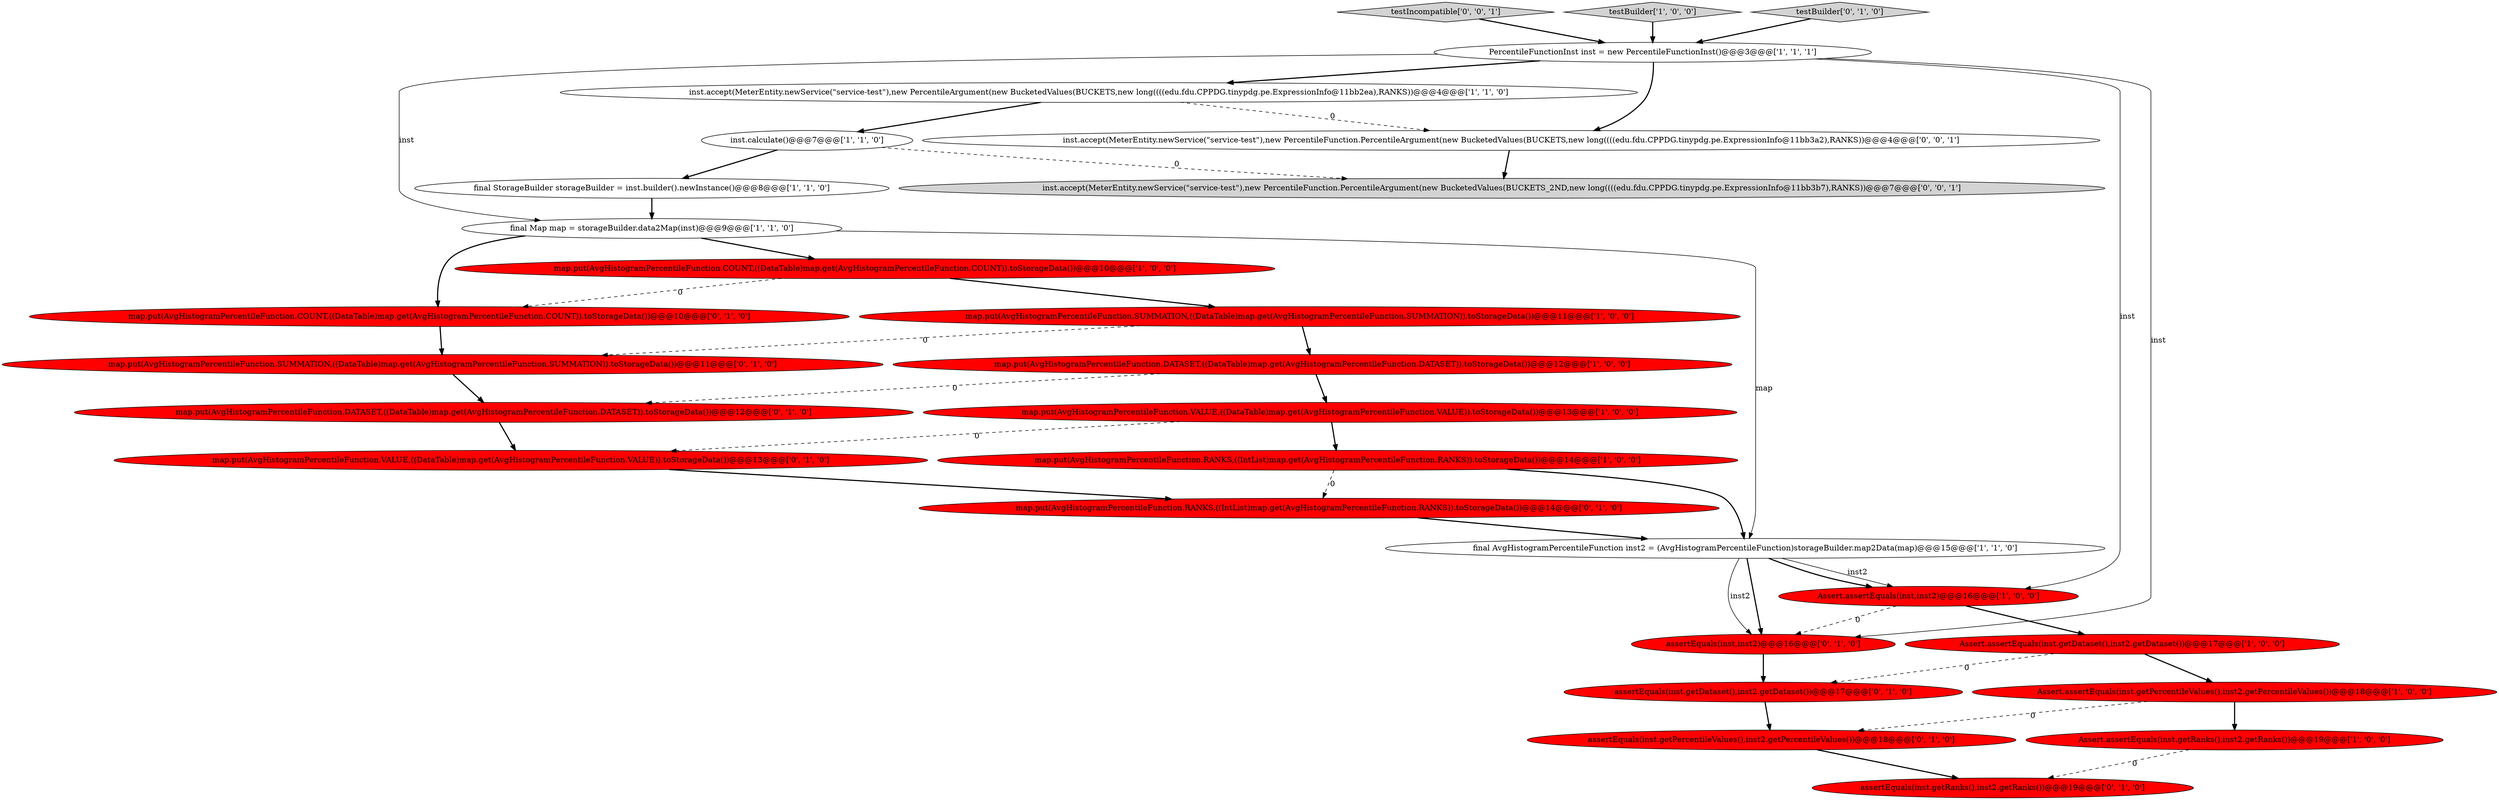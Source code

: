 digraph {
16 [style = filled, label = "map.put(AvgHistogramPercentileFunction.SUMMATION,((DataTable)map.get(AvgHistogramPercentileFunction.SUMMATION)).toStorageData())@@@11@@@['0', '1', '0']", fillcolor = red, shape = ellipse image = "AAA1AAABBB2BBB"];
4 [style = filled, label = "inst.calculate()@@@7@@@['1', '1', '0']", fillcolor = white, shape = ellipse image = "AAA0AAABBB1BBB"];
25 [style = filled, label = "assertEquals(inst.getRanks(),inst2.getRanks())@@@19@@@['0', '1', '0']", fillcolor = red, shape = ellipse image = "AAA1AAABBB2BBB"];
5 [style = filled, label = "map.put(AvgHistogramPercentileFunction.DATASET,((DataTable)map.get(AvgHistogramPercentileFunction.DATASET)).toStorageData())@@@12@@@['1', '0', '0']", fillcolor = red, shape = ellipse image = "AAA1AAABBB1BBB"];
6 [style = filled, label = "final AvgHistogramPercentileFunction inst2 = (AvgHistogramPercentileFunction)storageBuilder.map2Data(map)@@@15@@@['1', '1', '0']", fillcolor = white, shape = ellipse image = "AAA0AAABBB1BBB"];
22 [style = filled, label = "assertEquals(inst,inst2)@@@16@@@['0', '1', '0']", fillcolor = red, shape = ellipse image = "AAA1AAABBB2BBB"];
3 [style = filled, label = "map.put(AvgHistogramPercentileFunction.COUNT,((DataTable)map.get(AvgHistogramPercentileFunction.COUNT)).toStorageData())@@@10@@@['1', '0', '0']", fillcolor = red, shape = ellipse image = "AAA1AAABBB1BBB"];
12 [style = filled, label = "map.put(AvgHistogramPercentileFunction.SUMMATION,((DataTable)map.get(AvgHistogramPercentileFunction.SUMMATION)).toStorageData())@@@11@@@['1', '0', '0']", fillcolor = red, shape = ellipse image = "AAA1AAABBB1BBB"];
9 [style = filled, label = "PercentileFunctionInst inst = new PercentileFunctionInst()@@@3@@@['1', '1', '1']", fillcolor = white, shape = ellipse image = "AAA0AAABBB1BBB"];
1 [style = filled, label = "inst.accept(MeterEntity.newService(\"service-test\"),new PercentileArgument(new BucketedValues(BUCKETS,new long((((edu.fdu.CPPDG.tinypdg.pe.ExpressionInfo@11bb2ea),RANKS))@@@4@@@['1', '1', '0']", fillcolor = white, shape = ellipse image = "AAA0AAABBB1BBB"];
27 [style = filled, label = "testIncompatible['0', '0', '1']", fillcolor = lightgray, shape = diamond image = "AAA0AAABBB3BBB"];
23 [style = filled, label = "map.put(AvgHistogramPercentileFunction.VALUE,((DataTable)map.get(AvgHistogramPercentileFunction.VALUE)).toStorageData())@@@13@@@['0', '1', '0']", fillcolor = red, shape = ellipse image = "AAA1AAABBB2BBB"];
18 [style = filled, label = "assertEquals(inst.getDataset(),inst2.getDataset())@@@17@@@['0', '1', '0']", fillcolor = red, shape = ellipse image = "AAA1AAABBB2BBB"];
14 [style = filled, label = "final StorageBuilder storageBuilder = inst.builder().newInstance()@@@8@@@['1', '1', '0']", fillcolor = white, shape = ellipse image = "AAA0AAABBB1BBB"];
15 [style = filled, label = "testBuilder['1', '0', '0']", fillcolor = lightgray, shape = diamond image = "AAA0AAABBB1BBB"];
2 [style = filled, label = "map.put(AvgHistogramPercentileFunction.VALUE,((DataTable)map.get(AvgHistogramPercentileFunction.VALUE)).toStorageData())@@@13@@@['1', '0', '0']", fillcolor = red, shape = ellipse image = "AAA1AAABBB1BBB"];
17 [style = filled, label = "map.put(AvgHistogramPercentileFunction.DATASET,((DataTable)map.get(AvgHistogramPercentileFunction.DATASET)).toStorageData())@@@12@@@['0', '1', '0']", fillcolor = red, shape = ellipse image = "AAA1AAABBB2BBB"];
28 [style = filled, label = "inst.accept(MeterEntity.newService(\"service-test\"),new PercentileFunction.PercentileArgument(new BucketedValues(BUCKETS,new long((((edu.fdu.CPPDG.tinypdg.pe.ExpressionInfo@11bb3a2),RANKS))@@@4@@@['0', '0', '1']", fillcolor = white, shape = ellipse image = "AAA0AAABBB3BBB"];
21 [style = filled, label = "assertEquals(inst.getPercentileValues(),inst2.getPercentileValues())@@@18@@@['0', '1', '0']", fillcolor = red, shape = ellipse image = "AAA1AAABBB2BBB"];
20 [style = filled, label = "testBuilder['0', '1', '0']", fillcolor = lightgray, shape = diamond image = "AAA0AAABBB2BBB"];
26 [style = filled, label = "inst.accept(MeterEntity.newService(\"service-test\"),new PercentileFunction.PercentileArgument(new BucketedValues(BUCKETS_2ND,new long((((edu.fdu.CPPDG.tinypdg.pe.ExpressionInfo@11bb3b7),RANKS))@@@7@@@['0', '0', '1']", fillcolor = lightgray, shape = ellipse image = "AAA0AAABBB3BBB"];
7 [style = filled, label = "Assert.assertEquals(inst.getPercentileValues(),inst2.getPercentileValues())@@@18@@@['1', '0', '0']", fillcolor = red, shape = ellipse image = "AAA1AAABBB1BBB"];
13 [style = filled, label = "Assert.assertEquals(inst,inst2)@@@16@@@['1', '0', '0']", fillcolor = red, shape = ellipse image = "AAA1AAABBB1BBB"];
8 [style = filled, label = "final Map map = storageBuilder.data2Map(inst)@@@9@@@['1', '1', '0']", fillcolor = white, shape = ellipse image = "AAA0AAABBB1BBB"];
19 [style = filled, label = "map.put(AvgHistogramPercentileFunction.COUNT,((DataTable)map.get(AvgHistogramPercentileFunction.COUNT)).toStorageData())@@@10@@@['0', '1', '0']", fillcolor = red, shape = ellipse image = "AAA1AAABBB2BBB"];
24 [style = filled, label = "map.put(AvgHistogramPercentileFunction.RANKS,((IntList)map.get(AvgHistogramPercentileFunction.RANKS)).toStorageData())@@@14@@@['0', '1', '0']", fillcolor = red, shape = ellipse image = "AAA1AAABBB2BBB"];
0 [style = filled, label = "Assert.assertEquals(inst.getRanks(),inst2.getRanks())@@@19@@@['1', '0', '0']", fillcolor = red, shape = ellipse image = "AAA1AAABBB1BBB"];
11 [style = filled, label = "Assert.assertEquals(inst.getDataset(),inst2.getDataset())@@@17@@@['1', '0', '0']", fillcolor = red, shape = ellipse image = "AAA1AAABBB1BBB"];
10 [style = filled, label = "map.put(AvgHistogramPercentileFunction.RANKS,((IntList)map.get(AvgHistogramPercentileFunction.RANKS)).toStorageData())@@@14@@@['1', '0', '0']", fillcolor = red, shape = ellipse image = "AAA1AAABBB1BBB"];
2->23 [style = dashed, label="0"];
1->4 [style = bold, label=""];
4->14 [style = bold, label=""];
7->21 [style = dashed, label="0"];
12->5 [style = bold, label=""];
20->9 [style = bold, label=""];
6->22 [style = bold, label=""];
12->16 [style = dashed, label="0"];
8->19 [style = bold, label=""];
27->9 [style = bold, label=""];
8->3 [style = bold, label=""];
8->6 [style = solid, label="map"];
28->26 [style = bold, label=""];
7->0 [style = bold, label=""];
4->26 [style = dashed, label="0"];
16->17 [style = bold, label=""];
3->12 [style = bold, label=""];
21->25 [style = bold, label=""];
1->28 [style = dashed, label="0"];
2->10 [style = bold, label=""];
13->11 [style = bold, label=""];
10->6 [style = bold, label=""];
17->23 [style = bold, label=""];
19->16 [style = bold, label=""];
3->19 [style = dashed, label="0"];
9->13 [style = solid, label="inst"];
9->28 [style = bold, label=""];
6->13 [style = solid, label="inst2"];
5->2 [style = bold, label=""];
23->24 [style = bold, label=""];
22->18 [style = bold, label=""];
5->17 [style = dashed, label="0"];
0->25 [style = dashed, label="0"];
9->22 [style = solid, label="inst"];
15->9 [style = bold, label=""];
11->18 [style = dashed, label="0"];
9->8 [style = solid, label="inst"];
6->13 [style = bold, label=""];
14->8 [style = bold, label=""];
18->21 [style = bold, label=""];
9->1 [style = bold, label=""];
24->6 [style = bold, label=""];
13->22 [style = dashed, label="0"];
10->24 [style = dashed, label="0"];
11->7 [style = bold, label=""];
6->22 [style = solid, label="inst2"];
}
